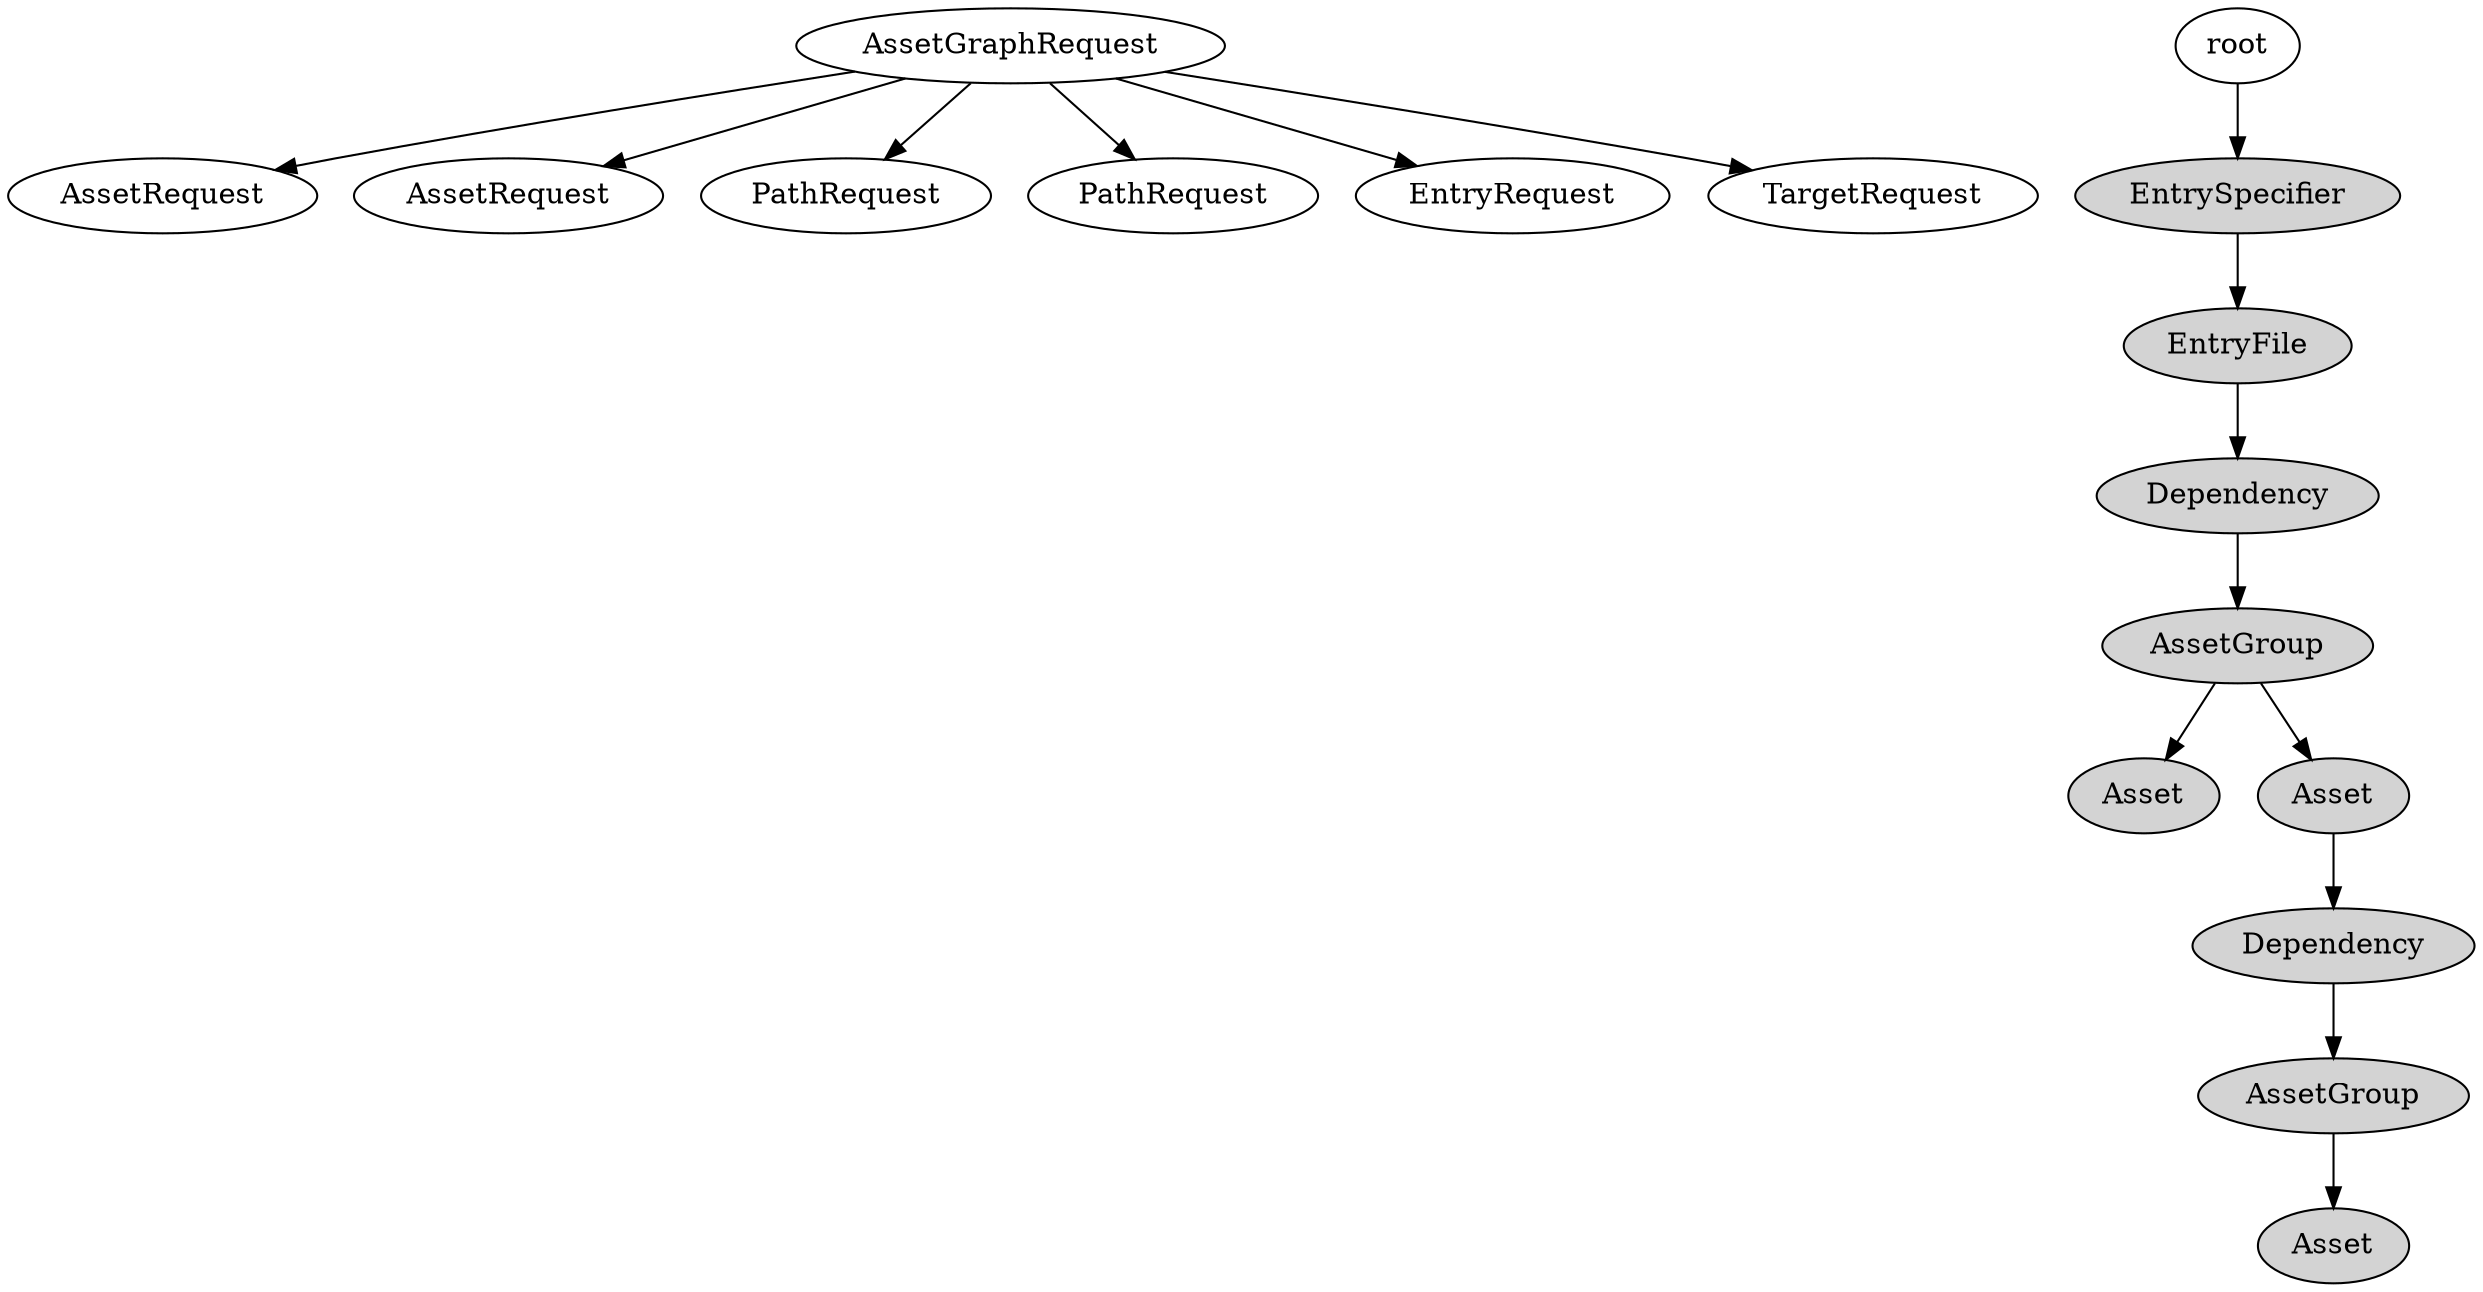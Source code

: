 digraph {
    subgraph RequestGraph {
        AssetRequest1 [label=AssetRequest]
        AssetRequest2 [label=AssetRequest]
        PathRequest1 [label=PathRequest]
        PathRequest2 [label=PathRequest]

        AssetGraphRequest -> EntryRequest
        AssetGraphRequest -> TargetRequest
        AssetGraphRequest -> PathRequest1
        AssetGraphRequest -> AssetRequest1
        AssetGraphRequest -> AssetRequest2
        AssetGraphRequest -> PathRequest2
    }

    subgraph AssetGraph {
        EntrySpecifier [style=filled]
        EntryFile [style=filled]
        Dependency1 [style=filled]
        AssetGroup1 [label=AssetGroup, style=filled]
        AssetGroup2 [label=AssetGroup, style=filled]
        Asset1 [label=Asset, style=filled]
        Asset2 [label=Asset, style=filled]
        Asset3 [label=Asset, style=filled]
        Dependency1 [label=Dependency]
        Dependency2 [label=Dependency, style=filled]

        root -> EntrySpecifier
        EntrySpecifier -> EntryFile
        EntryFile -> Dependency1
        Dependency1 -> AssetGroup1
        AssetGroup1 -> Asset1
        AssetGroup1 -> Asset2
        Asset2 -> Dependency2
        Dependency2 -> AssetGroup2
        AssetGroup2 -> Asset3
    }
}

